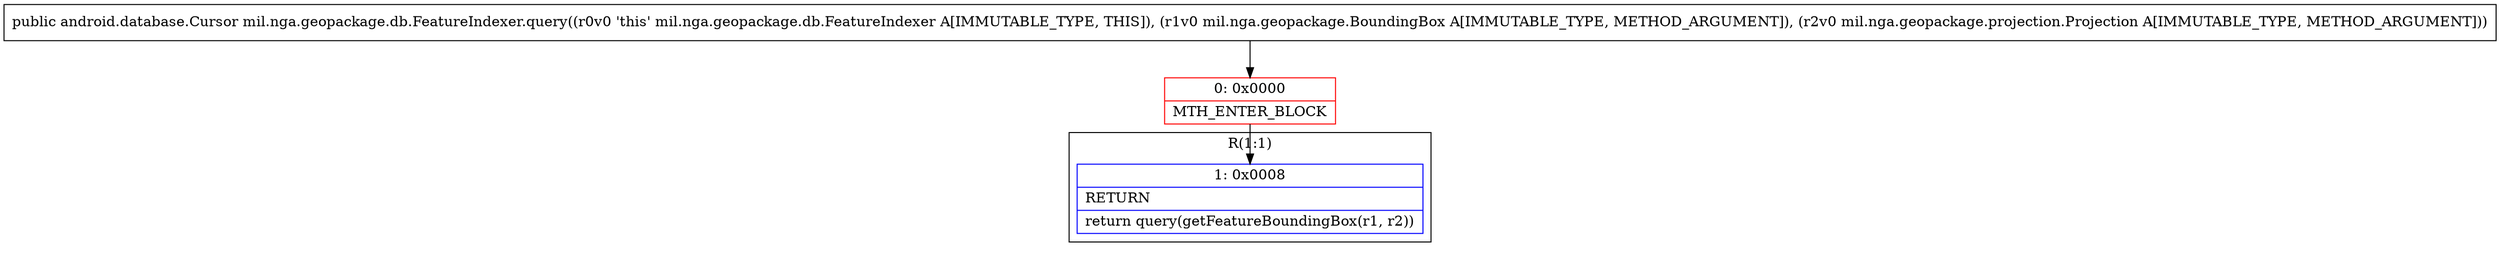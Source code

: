 digraph "CFG formil.nga.geopackage.db.FeatureIndexer.query(Lmil\/nga\/geopackage\/BoundingBox;Lmil\/nga\/geopackage\/projection\/Projection;)Landroid\/database\/Cursor;" {
subgraph cluster_Region_1606334314 {
label = "R(1:1)";
node [shape=record,color=blue];
Node_1 [shape=record,label="{1\:\ 0x0008|RETURN\l|return query(getFeatureBoundingBox(r1, r2))\l}"];
}
Node_0 [shape=record,color=red,label="{0\:\ 0x0000|MTH_ENTER_BLOCK\l}"];
MethodNode[shape=record,label="{public android.database.Cursor mil.nga.geopackage.db.FeatureIndexer.query((r0v0 'this' mil.nga.geopackage.db.FeatureIndexer A[IMMUTABLE_TYPE, THIS]), (r1v0 mil.nga.geopackage.BoundingBox A[IMMUTABLE_TYPE, METHOD_ARGUMENT]), (r2v0 mil.nga.geopackage.projection.Projection A[IMMUTABLE_TYPE, METHOD_ARGUMENT])) }"];
MethodNode -> Node_0;
Node_0 -> Node_1;
}

